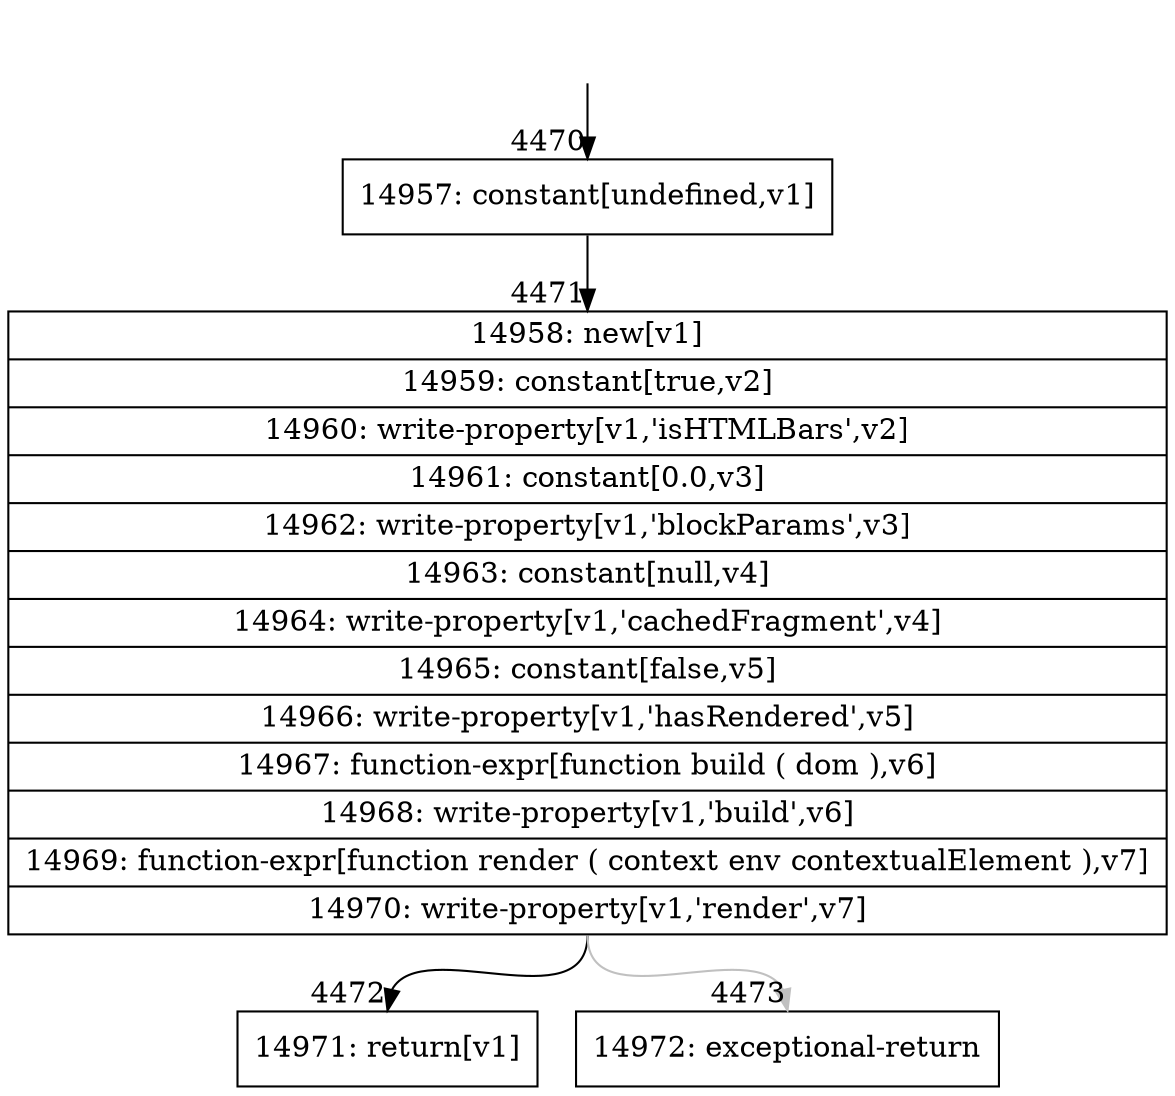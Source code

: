 digraph {
rankdir="TD"
BB_entry359[shape=none,label=""];
BB_entry359 -> BB4470 [tailport=s, headport=n, headlabel="    4470"]
BB4470 [shape=record label="{14957: constant[undefined,v1]}" ] 
BB4470 -> BB4471 [tailport=s, headport=n, headlabel="      4471"]
BB4471 [shape=record label="{14958: new[v1]|14959: constant[true,v2]|14960: write-property[v1,'isHTMLBars',v2]|14961: constant[0.0,v3]|14962: write-property[v1,'blockParams',v3]|14963: constant[null,v4]|14964: write-property[v1,'cachedFragment',v4]|14965: constant[false,v5]|14966: write-property[v1,'hasRendered',v5]|14967: function-expr[function build ( dom ),v6]|14968: write-property[v1,'build',v6]|14969: function-expr[function render ( context env contextualElement ),v7]|14970: write-property[v1,'render',v7]}" ] 
BB4471 -> BB4472 [tailport=s, headport=n, headlabel="      4472"]
BB4471 -> BB4473 [tailport=s, headport=n, color=gray, headlabel="      4473"]
BB4472 [shape=record label="{14971: return[v1]}" ] 
BB4473 [shape=record label="{14972: exceptional-return}" ] 
//#$~ 8419
}
